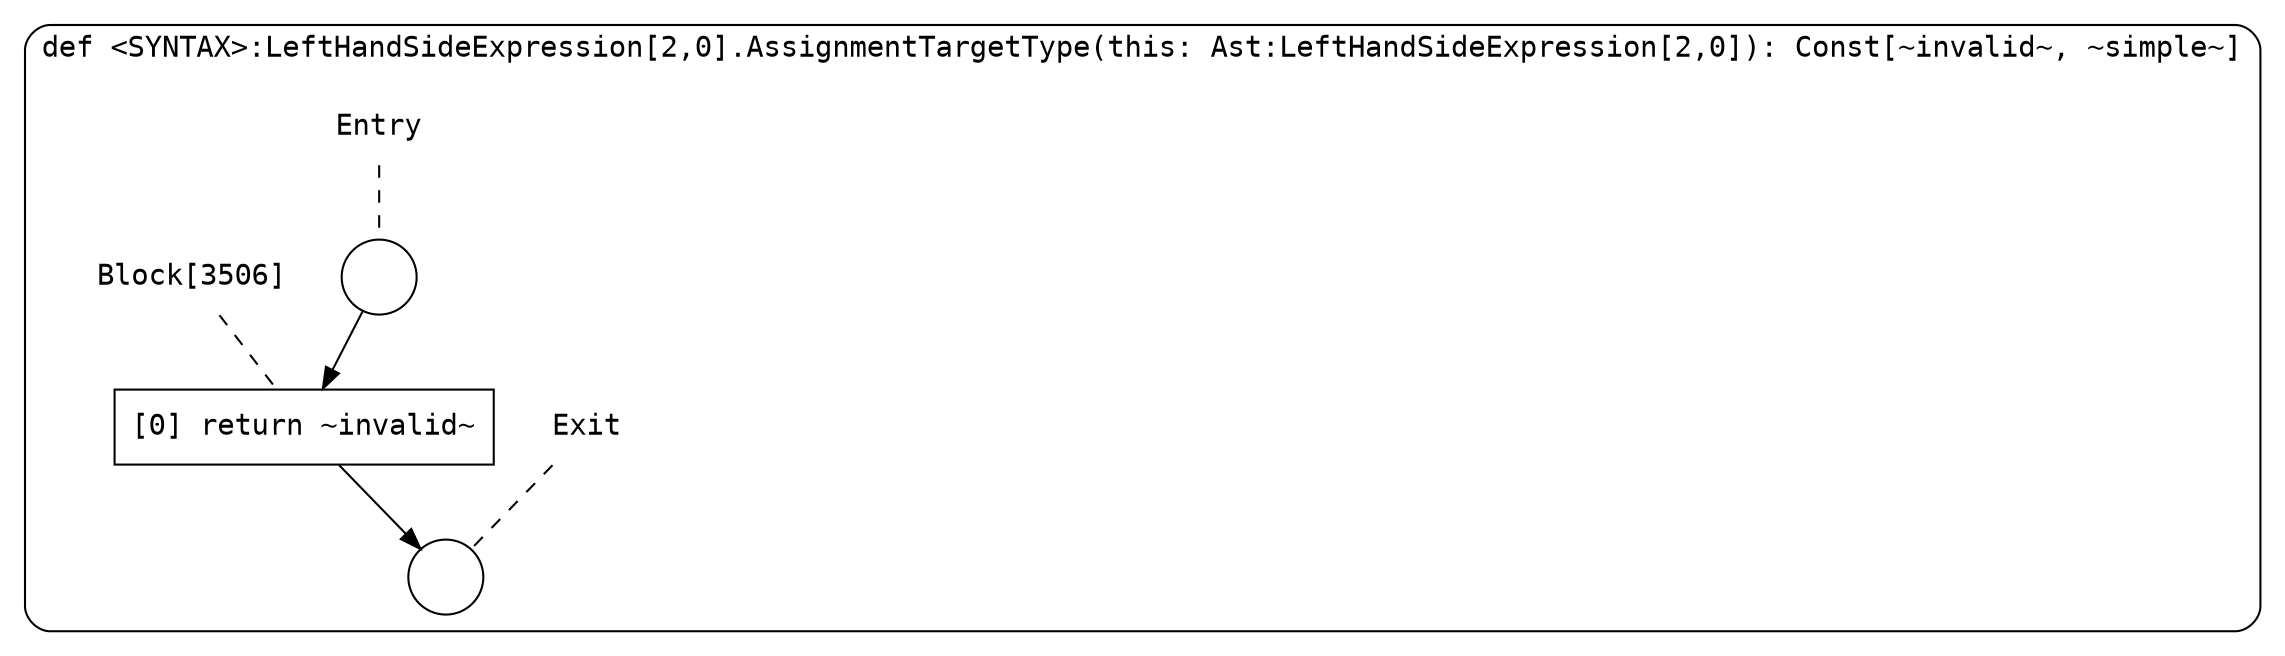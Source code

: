 digraph {
  graph [fontname = "Consolas"]
  node [fontname = "Consolas"]
  edge [fontname = "Consolas"]
  subgraph cluster909 {
    label = "def <SYNTAX>:LeftHandSideExpression[2,0].AssignmentTargetType(this: Ast:LeftHandSideExpression[2,0]): Const[~invalid~, ~simple~]"
    style = rounded
    cluster909_entry_name [shape=none, label=<<font color="black">Entry</font>>]
    cluster909_entry_name -> cluster909_entry [arrowhead=none, color="black", style=dashed]
    cluster909_entry [shape=circle label=" " color="black" fillcolor="white" style=filled]
    cluster909_entry -> node3506 [color="black"]
    cluster909_exit_name [shape=none, label=<<font color="black">Exit</font>>]
    cluster909_exit_name -> cluster909_exit [arrowhead=none, color="black", style=dashed]
    cluster909_exit [shape=circle label=" " color="black" fillcolor="white" style=filled]
    node3506_name [shape=none, label=<<font color="black">Block[3506]</font>>]
    node3506_name -> node3506 [arrowhead=none, color="black", style=dashed]
    node3506 [shape=box, label=<<font color="black">[0] return ~invalid~<BR ALIGN="LEFT"/></font>> color="black" fillcolor="white", style=filled]
    node3506 -> cluster909_exit [color="black"]
  }
}